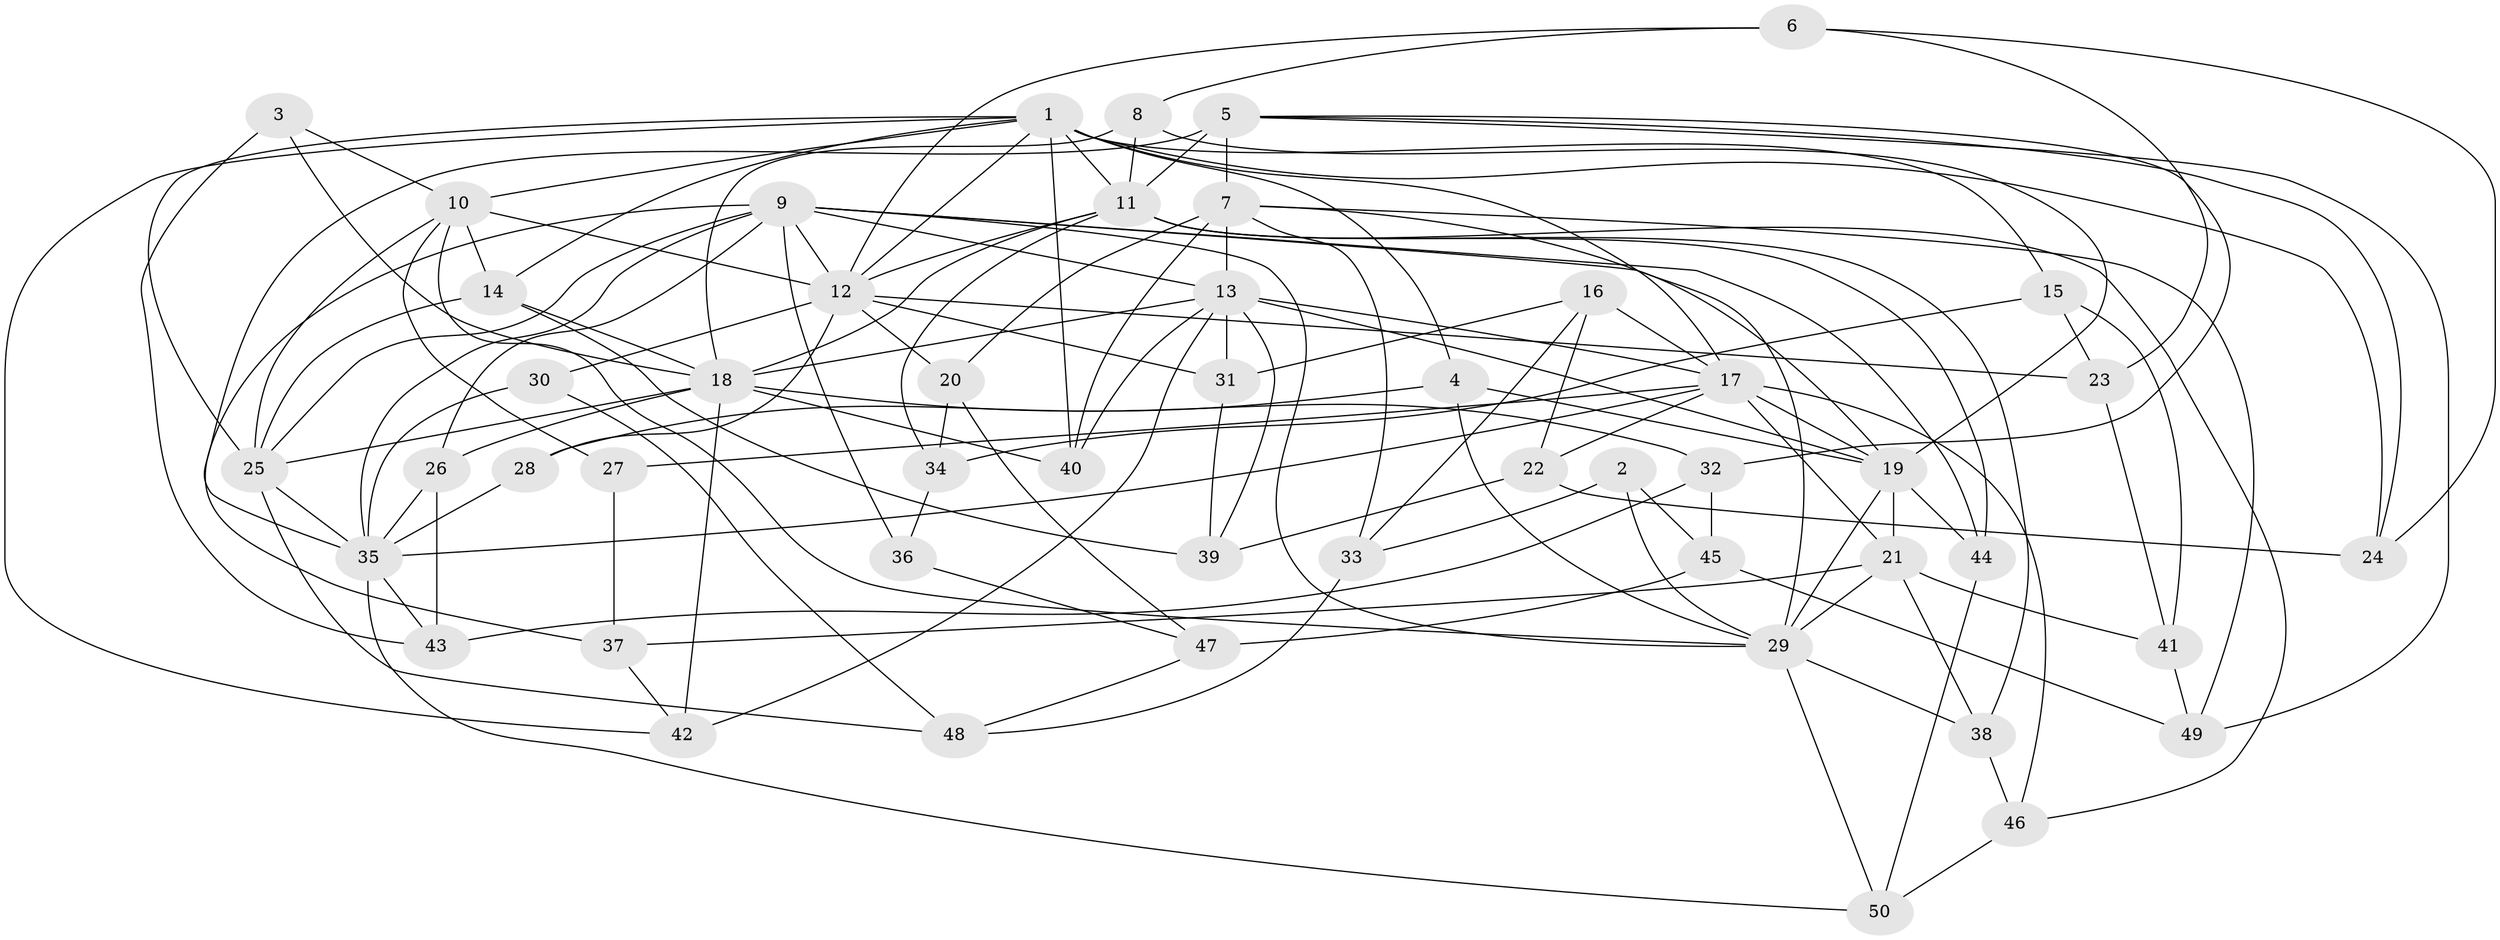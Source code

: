 // original degree distribution, {4: 1.0}
// Generated by graph-tools (version 1.1) at 2025/38/03/09/25 02:38:09]
// undirected, 50 vertices, 131 edges
graph export_dot {
graph [start="1"]
  node [color=gray90,style=filled];
  1;
  2;
  3;
  4;
  5;
  6;
  7;
  8;
  9;
  10;
  11;
  12;
  13;
  14;
  15;
  16;
  17;
  18;
  19;
  20;
  21;
  22;
  23;
  24;
  25;
  26;
  27;
  28;
  29;
  30;
  31;
  32;
  33;
  34;
  35;
  36;
  37;
  38;
  39;
  40;
  41;
  42;
  43;
  44;
  45;
  46;
  47;
  48;
  49;
  50;
  1 -- 4 [weight=1.0];
  1 -- 10 [weight=1.0];
  1 -- 11 [weight=2.0];
  1 -- 12 [weight=1.0];
  1 -- 14 [weight=1.0];
  1 -- 15 [weight=1.0];
  1 -- 17 [weight=1.0];
  1 -- 24 [weight=1.0];
  1 -- 25 [weight=1.0];
  1 -- 40 [weight=1.0];
  1 -- 42 [weight=1.0];
  2 -- 29 [weight=2.0];
  2 -- 33 [weight=1.0];
  2 -- 45 [weight=1.0];
  3 -- 10 [weight=2.0];
  3 -- 18 [weight=1.0];
  3 -- 43 [weight=1.0];
  4 -- 19 [weight=1.0];
  4 -- 28 [weight=1.0];
  4 -- 29 [weight=1.0];
  5 -- 7 [weight=1.0];
  5 -- 11 [weight=1.0];
  5 -- 24 [weight=1.0];
  5 -- 32 [weight=1.0];
  5 -- 35 [weight=3.0];
  5 -- 49 [weight=1.0];
  6 -- 8 [weight=1.0];
  6 -- 12 [weight=1.0];
  6 -- 23 [weight=1.0];
  6 -- 24 [weight=1.0];
  7 -- 13 [weight=2.0];
  7 -- 20 [weight=1.0];
  7 -- 29 [weight=1.0];
  7 -- 33 [weight=1.0];
  7 -- 40 [weight=1.0];
  7 -- 49 [weight=1.0];
  8 -- 11 [weight=1.0];
  8 -- 18 [weight=1.0];
  8 -- 19 [weight=1.0];
  9 -- 12 [weight=1.0];
  9 -- 13 [weight=1.0];
  9 -- 19 [weight=1.0];
  9 -- 25 [weight=2.0];
  9 -- 26 [weight=1.0];
  9 -- 29 [weight=1.0];
  9 -- 35 [weight=1.0];
  9 -- 36 [weight=2.0];
  9 -- 37 [weight=1.0];
  9 -- 44 [weight=1.0];
  10 -- 12 [weight=2.0];
  10 -- 14 [weight=2.0];
  10 -- 25 [weight=1.0];
  10 -- 27 [weight=1.0];
  10 -- 29 [weight=1.0];
  11 -- 12 [weight=1.0];
  11 -- 18 [weight=1.0];
  11 -- 34 [weight=1.0];
  11 -- 38 [weight=1.0];
  11 -- 44 [weight=1.0];
  11 -- 46 [weight=1.0];
  12 -- 20 [weight=1.0];
  12 -- 23 [weight=1.0];
  12 -- 28 [weight=1.0];
  12 -- 30 [weight=2.0];
  12 -- 31 [weight=1.0];
  13 -- 17 [weight=1.0];
  13 -- 18 [weight=1.0];
  13 -- 19 [weight=1.0];
  13 -- 31 [weight=1.0];
  13 -- 39 [weight=1.0];
  13 -- 40 [weight=1.0];
  13 -- 42 [weight=1.0];
  14 -- 18 [weight=3.0];
  14 -- 25 [weight=1.0];
  14 -- 39 [weight=1.0];
  15 -- 23 [weight=1.0];
  15 -- 34 [weight=1.0];
  15 -- 41 [weight=1.0];
  16 -- 17 [weight=1.0];
  16 -- 22 [weight=1.0];
  16 -- 31 [weight=1.0];
  16 -- 33 [weight=1.0];
  17 -- 19 [weight=1.0];
  17 -- 21 [weight=1.0];
  17 -- 22 [weight=1.0];
  17 -- 27 [weight=2.0];
  17 -- 35 [weight=1.0];
  17 -- 46 [weight=1.0];
  18 -- 25 [weight=1.0];
  18 -- 26 [weight=1.0];
  18 -- 32 [weight=1.0];
  18 -- 40 [weight=1.0];
  18 -- 42 [weight=1.0];
  19 -- 21 [weight=1.0];
  19 -- 29 [weight=3.0];
  19 -- 44 [weight=1.0];
  20 -- 34 [weight=1.0];
  20 -- 47 [weight=1.0];
  21 -- 29 [weight=1.0];
  21 -- 37 [weight=1.0];
  21 -- 38 [weight=1.0];
  21 -- 41 [weight=1.0];
  22 -- 24 [weight=1.0];
  22 -- 39 [weight=1.0];
  23 -- 41 [weight=1.0];
  25 -- 35 [weight=1.0];
  25 -- 48 [weight=1.0];
  26 -- 35 [weight=1.0];
  26 -- 43 [weight=1.0];
  27 -- 37 [weight=1.0];
  28 -- 35 [weight=2.0];
  29 -- 38 [weight=1.0];
  29 -- 50 [weight=1.0];
  30 -- 35 [weight=1.0];
  30 -- 48 [weight=1.0];
  31 -- 39 [weight=1.0];
  32 -- 43 [weight=1.0];
  32 -- 45 [weight=1.0];
  33 -- 48 [weight=1.0];
  34 -- 36 [weight=1.0];
  35 -- 43 [weight=1.0];
  35 -- 50 [weight=1.0];
  36 -- 47 [weight=1.0];
  37 -- 42 [weight=1.0];
  38 -- 46 [weight=1.0];
  41 -- 49 [weight=1.0];
  44 -- 50 [weight=1.0];
  45 -- 47 [weight=1.0];
  45 -- 49 [weight=1.0];
  46 -- 50 [weight=1.0];
  47 -- 48 [weight=1.0];
}
